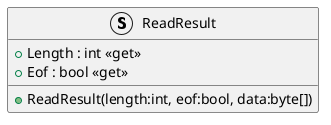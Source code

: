 @startuml
struct ReadResult {
    + Length : int <<get>>
    + Eof : bool <<get>>
    + ReadResult(length:int, eof:bool, data:byte[])
}
@enduml
